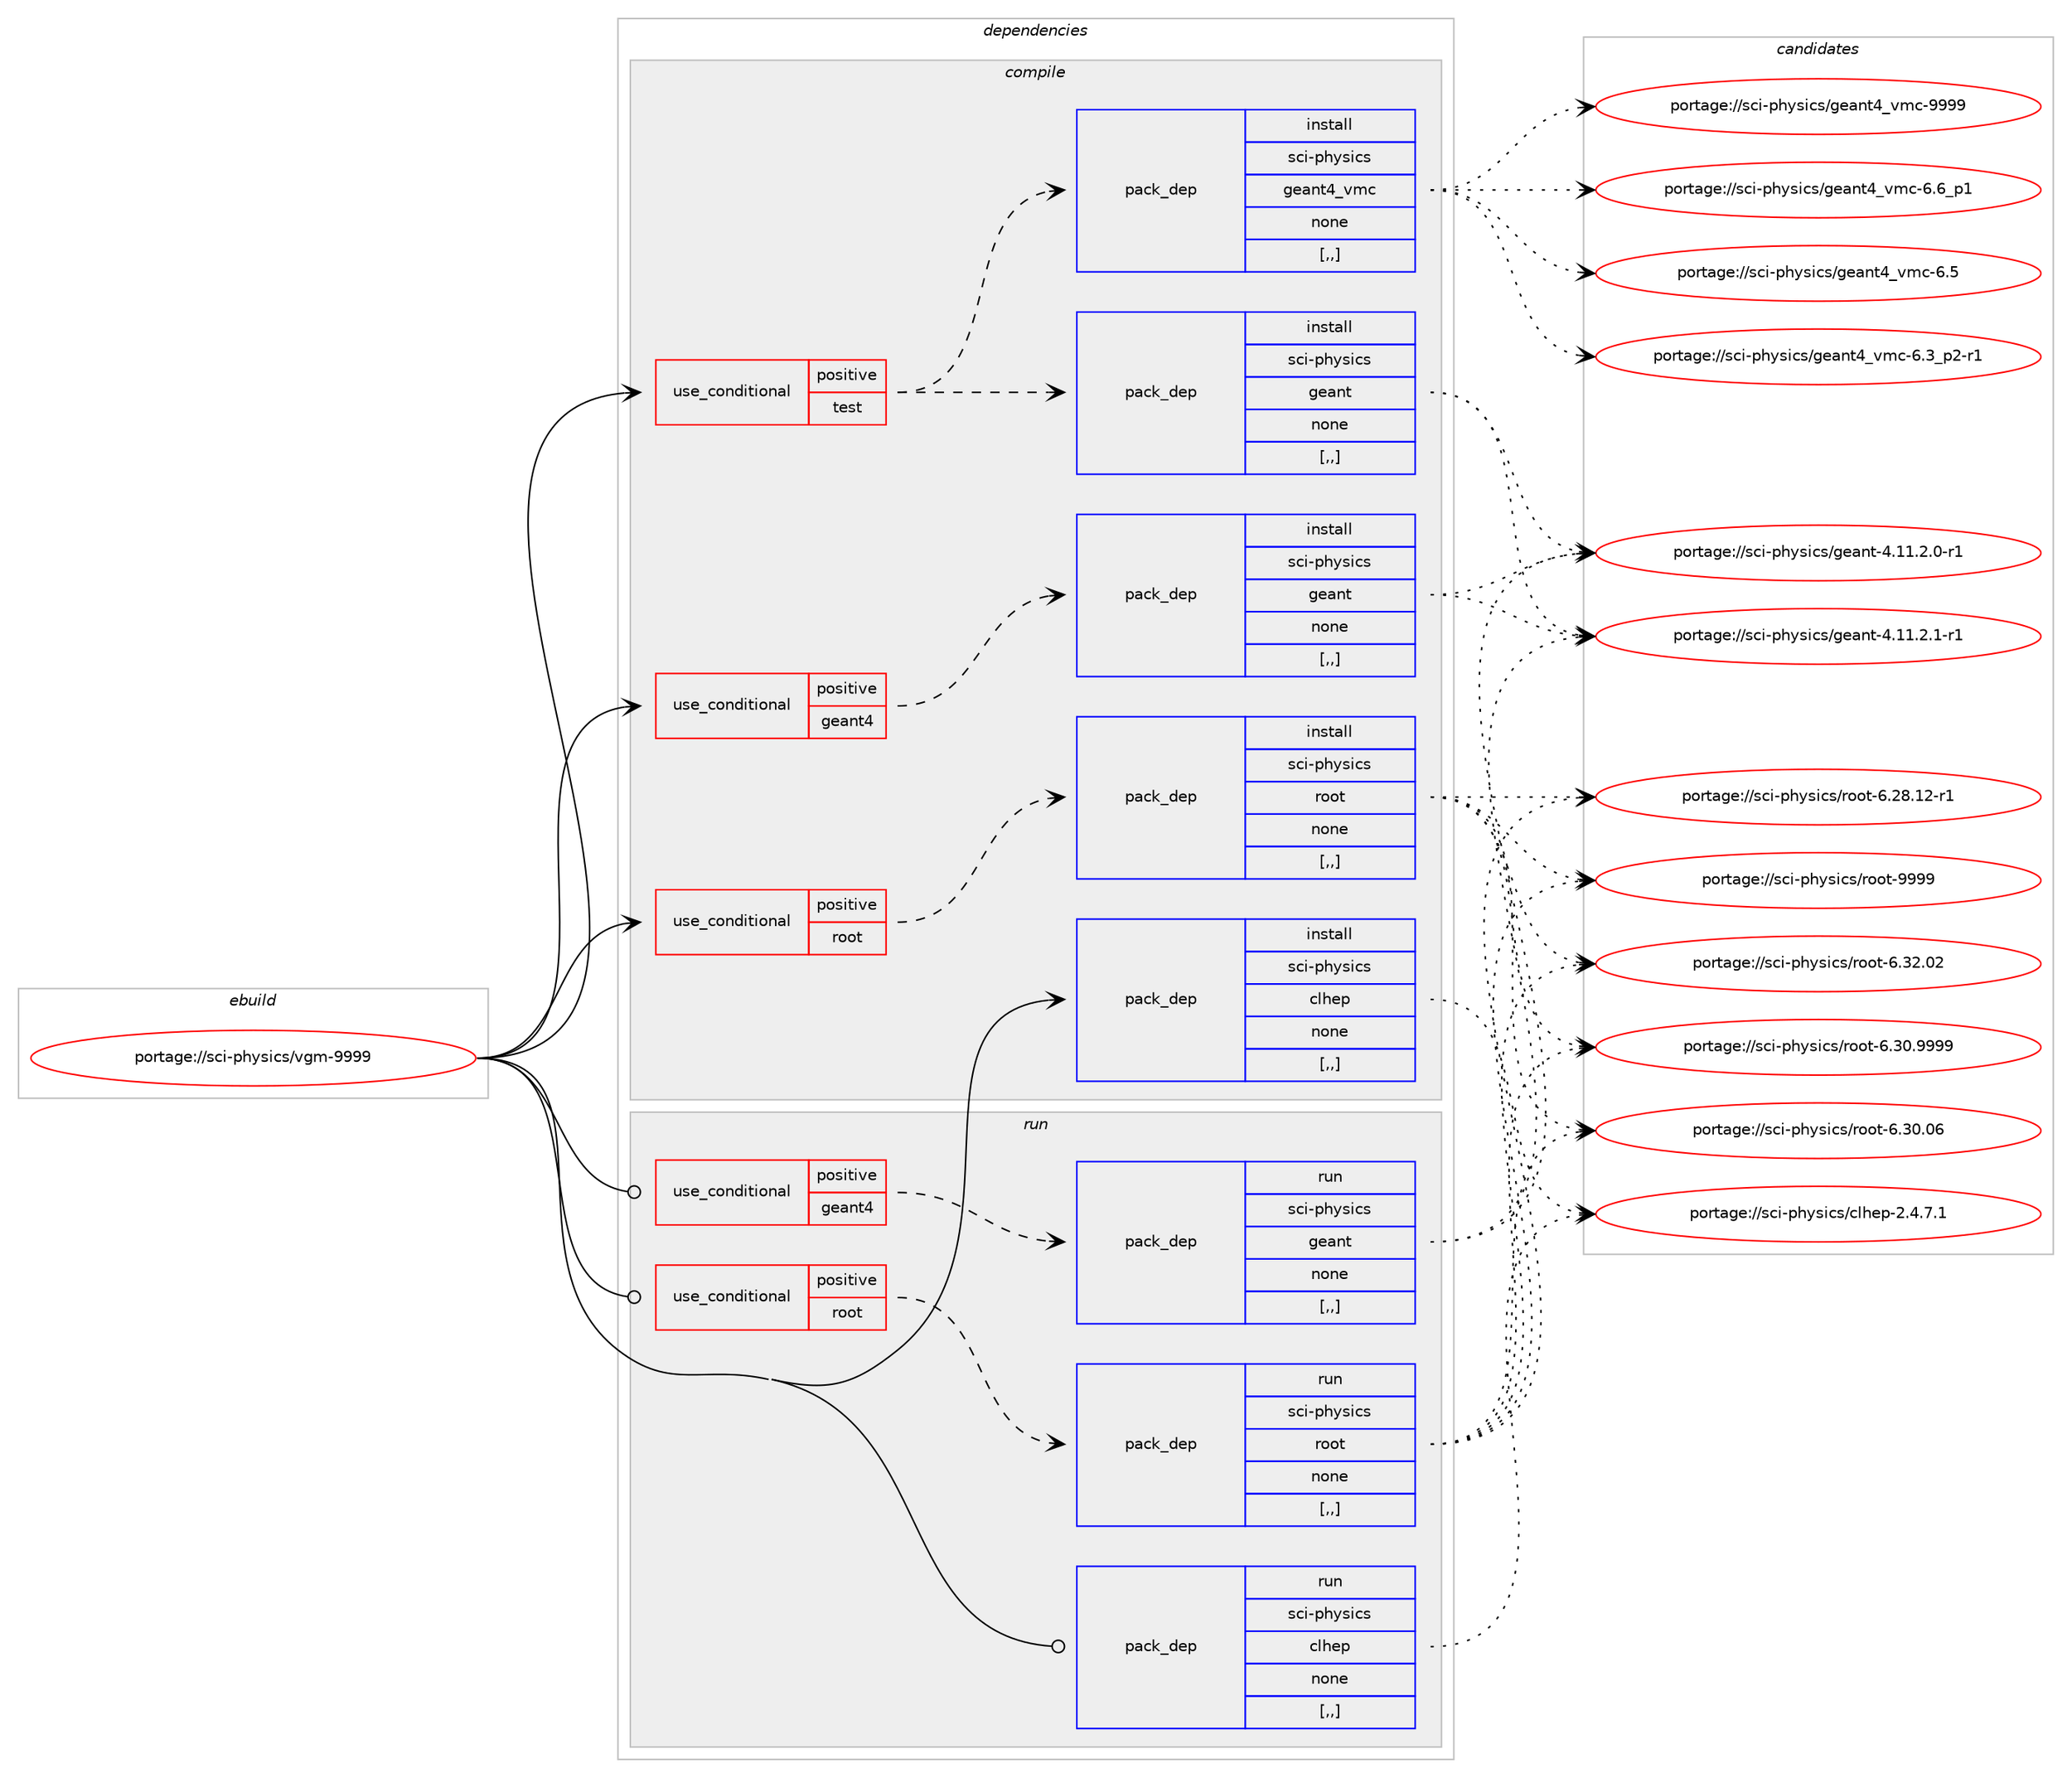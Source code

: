 digraph prolog {

# *************
# Graph options
# *************

newrank=true;
concentrate=true;
compound=true;
graph [rankdir=LR,fontname=Helvetica,fontsize=10,ranksep=1.5];#, ranksep=2.5, nodesep=0.2];
edge  [arrowhead=vee];
node  [fontname=Helvetica,fontsize=10];

# **********
# The ebuild
# **********

subgraph cluster_leftcol {
color=gray;
label=<<i>ebuild</i>>;
id [label="portage://sci-physics/vgm-9999", color=red, width=4, href="../sci-physics/vgm-9999.svg"];
}

# ****************
# The dependencies
# ****************

subgraph cluster_midcol {
color=gray;
label=<<i>dependencies</i>>;
subgraph cluster_compile {
fillcolor="#eeeeee";
style=filled;
label=<<i>compile</i>>;
subgraph cond109805 {
dependency412961 [label=<<TABLE BORDER="0" CELLBORDER="1" CELLSPACING="0" CELLPADDING="4"><TR><TD ROWSPAN="3" CELLPADDING="10">use_conditional</TD></TR><TR><TD>positive</TD></TR><TR><TD>geant4</TD></TR></TABLE>>, shape=none, color=red];
subgraph pack300244 {
dependency412962 [label=<<TABLE BORDER="0" CELLBORDER="1" CELLSPACING="0" CELLPADDING="4" WIDTH="220"><TR><TD ROWSPAN="6" CELLPADDING="30">pack_dep</TD></TR><TR><TD WIDTH="110">install</TD></TR><TR><TD>sci-physics</TD></TR><TR><TD>geant</TD></TR><TR><TD>none</TD></TR><TR><TD>[,,]</TD></TR></TABLE>>, shape=none, color=blue];
}
dependency412961:e -> dependency412962:w [weight=20,style="dashed",arrowhead="vee"];
}
id:e -> dependency412961:w [weight=20,style="solid",arrowhead="vee"];
subgraph cond109806 {
dependency412963 [label=<<TABLE BORDER="0" CELLBORDER="1" CELLSPACING="0" CELLPADDING="4"><TR><TD ROWSPAN="3" CELLPADDING="10">use_conditional</TD></TR><TR><TD>positive</TD></TR><TR><TD>root</TD></TR></TABLE>>, shape=none, color=red];
subgraph pack300245 {
dependency412964 [label=<<TABLE BORDER="0" CELLBORDER="1" CELLSPACING="0" CELLPADDING="4" WIDTH="220"><TR><TD ROWSPAN="6" CELLPADDING="30">pack_dep</TD></TR><TR><TD WIDTH="110">install</TD></TR><TR><TD>sci-physics</TD></TR><TR><TD>root</TD></TR><TR><TD>none</TD></TR><TR><TD>[,,]</TD></TR></TABLE>>, shape=none, color=blue];
}
dependency412963:e -> dependency412964:w [weight=20,style="dashed",arrowhead="vee"];
}
id:e -> dependency412963:w [weight=20,style="solid",arrowhead="vee"];
subgraph cond109807 {
dependency412965 [label=<<TABLE BORDER="0" CELLBORDER="1" CELLSPACING="0" CELLPADDING="4"><TR><TD ROWSPAN="3" CELLPADDING="10">use_conditional</TD></TR><TR><TD>positive</TD></TR><TR><TD>test</TD></TR></TABLE>>, shape=none, color=red];
subgraph pack300246 {
dependency412966 [label=<<TABLE BORDER="0" CELLBORDER="1" CELLSPACING="0" CELLPADDING="4" WIDTH="220"><TR><TD ROWSPAN="6" CELLPADDING="30">pack_dep</TD></TR><TR><TD WIDTH="110">install</TD></TR><TR><TD>sci-physics</TD></TR><TR><TD>geant</TD></TR><TR><TD>none</TD></TR><TR><TD>[,,]</TD></TR></TABLE>>, shape=none, color=blue];
}
dependency412965:e -> dependency412966:w [weight=20,style="dashed",arrowhead="vee"];
subgraph pack300247 {
dependency412967 [label=<<TABLE BORDER="0" CELLBORDER="1" CELLSPACING="0" CELLPADDING="4" WIDTH="220"><TR><TD ROWSPAN="6" CELLPADDING="30">pack_dep</TD></TR><TR><TD WIDTH="110">install</TD></TR><TR><TD>sci-physics</TD></TR><TR><TD>geant4_vmc</TD></TR><TR><TD>none</TD></TR><TR><TD>[,,]</TD></TR></TABLE>>, shape=none, color=blue];
}
dependency412965:e -> dependency412967:w [weight=20,style="dashed",arrowhead="vee"];
}
id:e -> dependency412965:w [weight=20,style="solid",arrowhead="vee"];
subgraph pack300248 {
dependency412968 [label=<<TABLE BORDER="0" CELLBORDER="1" CELLSPACING="0" CELLPADDING="4" WIDTH="220"><TR><TD ROWSPAN="6" CELLPADDING="30">pack_dep</TD></TR><TR><TD WIDTH="110">install</TD></TR><TR><TD>sci-physics</TD></TR><TR><TD>clhep</TD></TR><TR><TD>none</TD></TR><TR><TD>[,,]</TD></TR></TABLE>>, shape=none, color=blue];
}
id:e -> dependency412968:w [weight=20,style="solid",arrowhead="vee"];
}
subgraph cluster_compileandrun {
fillcolor="#eeeeee";
style=filled;
label=<<i>compile and run</i>>;
}
subgraph cluster_run {
fillcolor="#eeeeee";
style=filled;
label=<<i>run</i>>;
subgraph cond109808 {
dependency412969 [label=<<TABLE BORDER="0" CELLBORDER="1" CELLSPACING="0" CELLPADDING="4"><TR><TD ROWSPAN="3" CELLPADDING="10">use_conditional</TD></TR><TR><TD>positive</TD></TR><TR><TD>geant4</TD></TR></TABLE>>, shape=none, color=red];
subgraph pack300249 {
dependency412970 [label=<<TABLE BORDER="0" CELLBORDER="1" CELLSPACING="0" CELLPADDING="4" WIDTH="220"><TR><TD ROWSPAN="6" CELLPADDING="30">pack_dep</TD></TR><TR><TD WIDTH="110">run</TD></TR><TR><TD>sci-physics</TD></TR><TR><TD>geant</TD></TR><TR><TD>none</TD></TR><TR><TD>[,,]</TD></TR></TABLE>>, shape=none, color=blue];
}
dependency412969:e -> dependency412970:w [weight=20,style="dashed",arrowhead="vee"];
}
id:e -> dependency412969:w [weight=20,style="solid",arrowhead="odot"];
subgraph cond109809 {
dependency412971 [label=<<TABLE BORDER="0" CELLBORDER="1" CELLSPACING="0" CELLPADDING="4"><TR><TD ROWSPAN="3" CELLPADDING="10">use_conditional</TD></TR><TR><TD>positive</TD></TR><TR><TD>root</TD></TR></TABLE>>, shape=none, color=red];
subgraph pack300250 {
dependency412972 [label=<<TABLE BORDER="0" CELLBORDER="1" CELLSPACING="0" CELLPADDING="4" WIDTH="220"><TR><TD ROWSPAN="6" CELLPADDING="30">pack_dep</TD></TR><TR><TD WIDTH="110">run</TD></TR><TR><TD>sci-physics</TD></TR><TR><TD>root</TD></TR><TR><TD>none</TD></TR><TR><TD>[,,]</TD></TR></TABLE>>, shape=none, color=blue];
}
dependency412971:e -> dependency412972:w [weight=20,style="dashed",arrowhead="vee"];
}
id:e -> dependency412971:w [weight=20,style="solid",arrowhead="odot"];
subgraph pack300251 {
dependency412973 [label=<<TABLE BORDER="0" CELLBORDER="1" CELLSPACING="0" CELLPADDING="4" WIDTH="220"><TR><TD ROWSPAN="6" CELLPADDING="30">pack_dep</TD></TR><TR><TD WIDTH="110">run</TD></TR><TR><TD>sci-physics</TD></TR><TR><TD>clhep</TD></TR><TR><TD>none</TD></TR><TR><TD>[,,]</TD></TR></TABLE>>, shape=none, color=blue];
}
id:e -> dependency412973:w [weight=20,style="solid",arrowhead="odot"];
}
}

# **************
# The candidates
# **************

subgraph cluster_choices {
rank=same;
color=gray;
label=<<i>candidates</i>>;

subgraph choice300244 {
color=black;
nodesep=1;
choice11599105451121041211151059911547103101971101164552464949465046494511449 [label="portage://sci-physics/geant-4.11.2.1-r1", color=red, width=4,href="../sci-physics/geant-4.11.2.1-r1.svg"];
choice11599105451121041211151059911547103101971101164552464949465046484511449 [label="portage://sci-physics/geant-4.11.2.0-r1", color=red, width=4,href="../sci-physics/geant-4.11.2.0-r1.svg"];
dependency412962:e -> choice11599105451121041211151059911547103101971101164552464949465046494511449:w [style=dotted,weight="100"];
dependency412962:e -> choice11599105451121041211151059911547103101971101164552464949465046484511449:w [style=dotted,weight="100"];
}
subgraph choice300245 {
color=black;
nodesep=1;
choice115991054511210412111510599115471141111111164557575757 [label="portage://sci-physics/root-9999", color=red, width=4,href="../sci-physics/root-9999.svg"];
choice115991054511210412111510599115471141111111164554465150464850 [label="portage://sci-physics/root-6.32.02", color=red, width=4,href="../sci-physics/root-6.32.02.svg"];
choice1159910545112104121115105991154711411111111645544651484657575757 [label="portage://sci-physics/root-6.30.9999", color=red, width=4,href="../sci-physics/root-6.30.9999.svg"];
choice115991054511210412111510599115471141111111164554465148464854 [label="portage://sci-physics/root-6.30.06", color=red, width=4,href="../sci-physics/root-6.30.06.svg"];
choice1159910545112104121115105991154711411111111645544650564649504511449 [label="portage://sci-physics/root-6.28.12-r1", color=red, width=4,href="../sci-physics/root-6.28.12-r1.svg"];
dependency412964:e -> choice115991054511210412111510599115471141111111164557575757:w [style=dotted,weight="100"];
dependency412964:e -> choice115991054511210412111510599115471141111111164554465150464850:w [style=dotted,weight="100"];
dependency412964:e -> choice1159910545112104121115105991154711411111111645544651484657575757:w [style=dotted,weight="100"];
dependency412964:e -> choice115991054511210412111510599115471141111111164554465148464854:w [style=dotted,weight="100"];
dependency412964:e -> choice1159910545112104121115105991154711411111111645544650564649504511449:w [style=dotted,weight="100"];
}
subgraph choice300246 {
color=black;
nodesep=1;
choice11599105451121041211151059911547103101971101164552464949465046494511449 [label="portage://sci-physics/geant-4.11.2.1-r1", color=red, width=4,href="../sci-physics/geant-4.11.2.1-r1.svg"];
choice11599105451121041211151059911547103101971101164552464949465046484511449 [label="portage://sci-physics/geant-4.11.2.0-r1", color=red, width=4,href="../sci-physics/geant-4.11.2.0-r1.svg"];
dependency412966:e -> choice11599105451121041211151059911547103101971101164552464949465046494511449:w [style=dotted,weight="100"];
dependency412966:e -> choice11599105451121041211151059911547103101971101164552464949465046484511449:w [style=dotted,weight="100"];
}
subgraph choice300247 {
color=black;
nodesep=1;
choice11599105451121041211151059911547103101971101165295118109994557575757 [label="portage://sci-physics/geant4_vmc-9999", color=red, width=4,href="../sci-physics/geant4_vmc-9999.svg"];
choice1159910545112104121115105991154710310197110116529511810999455446549511249 [label="portage://sci-physics/geant4_vmc-6.6_p1", color=red, width=4,href="../sci-physics/geant4_vmc-6.6_p1.svg"];
choice115991054511210412111510599115471031019711011652951181099945544653 [label="portage://sci-physics/geant4_vmc-6.5", color=red, width=4,href="../sci-physics/geant4_vmc-6.5.svg"];
choice11599105451121041211151059911547103101971101165295118109994554465195112504511449 [label="portage://sci-physics/geant4_vmc-6.3_p2-r1", color=red, width=4,href="../sci-physics/geant4_vmc-6.3_p2-r1.svg"];
dependency412967:e -> choice11599105451121041211151059911547103101971101165295118109994557575757:w [style=dotted,weight="100"];
dependency412967:e -> choice1159910545112104121115105991154710310197110116529511810999455446549511249:w [style=dotted,weight="100"];
dependency412967:e -> choice115991054511210412111510599115471031019711011652951181099945544653:w [style=dotted,weight="100"];
dependency412967:e -> choice11599105451121041211151059911547103101971101165295118109994554465195112504511449:w [style=dotted,weight="100"];
}
subgraph choice300248 {
color=black;
nodesep=1;
choice11599105451121041211151059911547991081041011124550465246554649 [label="portage://sci-physics/clhep-2.4.7.1", color=red, width=4,href="../sci-physics/clhep-2.4.7.1.svg"];
dependency412968:e -> choice11599105451121041211151059911547991081041011124550465246554649:w [style=dotted,weight="100"];
}
subgraph choice300249 {
color=black;
nodesep=1;
choice11599105451121041211151059911547103101971101164552464949465046494511449 [label="portage://sci-physics/geant-4.11.2.1-r1", color=red, width=4,href="../sci-physics/geant-4.11.2.1-r1.svg"];
choice11599105451121041211151059911547103101971101164552464949465046484511449 [label="portage://sci-physics/geant-4.11.2.0-r1", color=red, width=4,href="../sci-physics/geant-4.11.2.0-r1.svg"];
dependency412970:e -> choice11599105451121041211151059911547103101971101164552464949465046494511449:w [style=dotted,weight="100"];
dependency412970:e -> choice11599105451121041211151059911547103101971101164552464949465046484511449:w [style=dotted,weight="100"];
}
subgraph choice300250 {
color=black;
nodesep=1;
choice115991054511210412111510599115471141111111164557575757 [label="portage://sci-physics/root-9999", color=red, width=4,href="../sci-physics/root-9999.svg"];
choice115991054511210412111510599115471141111111164554465150464850 [label="portage://sci-physics/root-6.32.02", color=red, width=4,href="../sci-physics/root-6.32.02.svg"];
choice1159910545112104121115105991154711411111111645544651484657575757 [label="portage://sci-physics/root-6.30.9999", color=red, width=4,href="../sci-physics/root-6.30.9999.svg"];
choice115991054511210412111510599115471141111111164554465148464854 [label="portage://sci-physics/root-6.30.06", color=red, width=4,href="../sci-physics/root-6.30.06.svg"];
choice1159910545112104121115105991154711411111111645544650564649504511449 [label="portage://sci-physics/root-6.28.12-r1", color=red, width=4,href="../sci-physics/root-6.28.12-r1.svg"];
dependency412972:e -> choice115991054511210412111510599115471141111111164557575757:w [style=dotted,weight="100"];
dependency412972:e -> choice115991054511210412111510599115471141111111164554465150464850:w [style=dotted,weight="100"];
dependency412972:e -> choice1159910545112104121115105991154711411111111645544651484657575757:w [style=dotted,weight="100"];
dependency412972:e -> choice115991054511210412111510599115471141111111164554465148464854:w [style=dotted,weight="100"];
dependency412972:e -> choice1159910545112104121115105991154711411111111645544650564649504511449:w [style=dotted,weight="100"];
}
subgraph choice300251 {
color=black;
nodesep=1;
choice11599105451121041211151059911547991081041011124550465246554649 [label="portage://sci-physics/clhep-2.4.7.1", color=red, width=4,href="../sci-physics/clhep-2.4.7.1.svg"];
dependency412973:e -> choice11599105451121041211151059911547991081041011124550465246554649:w [style=dotted,weight="100"];
}
}

}
